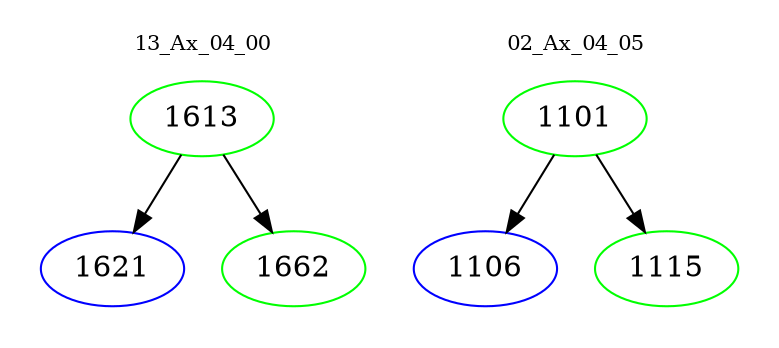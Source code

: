 digraph{
subgraph cluster_0 {
color = white
label = "13_Ax_04_00";
fontsize=10;
T0_1613 [label="1613", color="green"]
T0_1613 -> T0_1621 [color="black"]
T0_1621 [label="1621", color="blue"]
T0_1613 -> T0_1662 [color="black"]
T0_1662 [label="1662", color="green"]
}
subgraph cluster_1 {
color = white
label = "02_Ax_04_05";
fontsize=10;
T1_1101 [label="1101", color="green"]
T1_1101 -> T1_1106 [color="black"]
T1_1106 [label="1106", color="blue"]
T1_1101 -> T1_1115 [color="black"]
T1_1115 [label="1115", color="green"]
}
}
